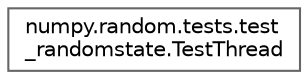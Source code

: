 digraph "Graphical Class Hierarchy"
{
 // LATEX_PDF_SIZE
  bgcolor="transparent";
  edge [fontname=Helvetica,fontsize=10,labelfontname=Helvetica,labelfontsize=10];
  node [fontname=Helvetica,fontsize=10,shape=box,height=0.2,width=0.4];
  rankdir="LR";
  Node0 [id="Node000000",label="numpy.random.tests.test\l_randomstate.TestThread",height=0.2,width=0.4,color="grey40", fillcolor="white", style="filled",URL="$d6/d37/classnumpy_1_1random_1_1tests_1_1test__randomstate_1_1TestThread.html",tooltip=" "];
}
